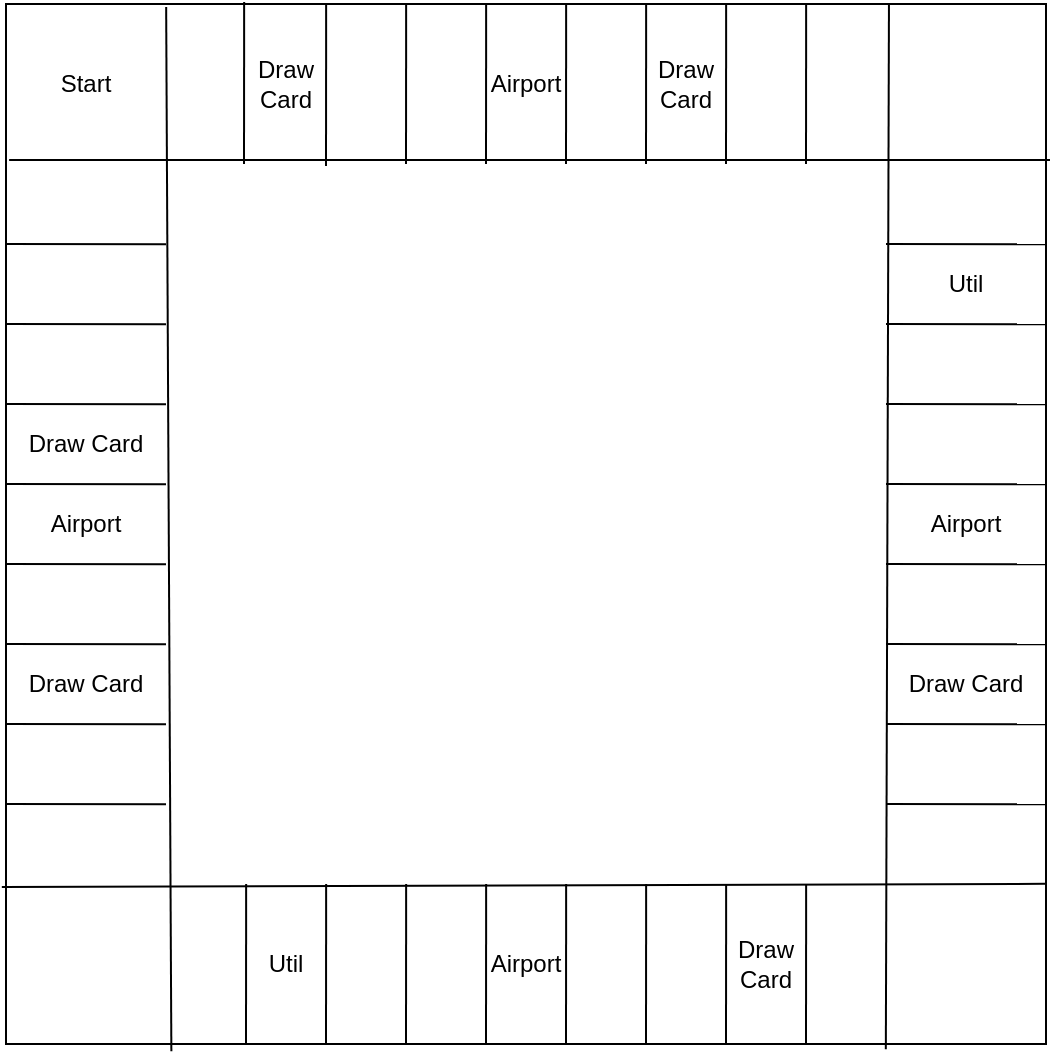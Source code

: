 <mxfile version="13.4.9" type="github">
  <diagram id="Xss0RzR-oct2uypztryY" name="Page-1">
    <mxGraphModel dx="868" dy="494" grid="1" gridSize="10" guides="1" tooltips="1" connect="1" arrows="1" fold="1" page="1" pageScale="1" pageWidth="827" pageHeight="1169" math="0" shadow="0">
      <root>
        <mxCell id="0" />
        <mxCell id="1" parent="0" />
        <mxCell id="b4HhWst4_7GAa5L8suoH-1" value="" style="rounded=0;whiteSpace=wrap;html=1;" vertex="1" parent="1">
          <mxGeometry x="120" y="80" width="520" height="520" as="geometry" />
        </mxCell>
        <mxCell id="b4HhWst4_7GAa5L8suoH-5" value="" style="endArrow=none;html=1;entryX=1;entryY=0.846;entryDx=0;entryDy=0;entryPerimeter=0;exitX=-0.004;exitY=0.849;exitDx=0;exitDy=0;exitPerimeter=0;" edge="1" parent="1" source="b4HhWst4_7GAa5L8suoH-1" target="b4HhWst4_7GAa5L8suoH-1">
          <mxGeometry width="50" height="50" relative="1" as="geometry">
            <mxPoint x="110" y="520" as="sourcePoint" />
            <mxPoint x="679" y="520" as="targetPoint" />
          </mxGeometry>
        </mxCell>
        <mxCell id="b4HhWst4_7GAa5L8suoH-8" value="" style="endArrow=none;html=1;entryX=0.154;entryY=0.003;entryDx=0;entryDy=0;entryPerimeter=0;exitX=0.159;exitY=1.007;exitDx=0;exitDy=0;exitPerimeter=0;" edge="1" parent="1" source="b4HhWst4_7GAa5L8suoH-1" target="b4HhWst4_7GAa5L8suoH-1">
          <mxGeometry width="50" height="50" relative="1" as="geometry">
            <mxPoint x="250" y="240" as="sourcePoint" />
            <mxPoint x="300" y="190" as="targetPoint" />
          </mxGeometry>
        </mxCell>
        <mxCell id="b4HhWst4_7GAa5L8suoH-9" value="" style="endArrow=none;html=1;entryX=0.003;entryY=0.15;entryDx=0;entryDy=0;entryPerimeter=0;" edge="1" parent="1" target="b4HhWst4_7GAa5L8suoH-1">
          <mxGeometry width="50" height="50" relative="1" as="geometry">
            <mxPoint x="642" y="158" as="sourcePoint" />
            <mxPoint x="510" y="290" as="targetPoint" />
          </mxGeometry>
        </mxCell>
        <mxCell id="b4HhWst4_7GAa5L8suoH-10" value="" style="endArrow=none;html=1;entryX=0.849;entryY=0;entryDx=0;entryDy=0;entryPerimeter=0;exitX=0.846;exitY=1.005;exitDx=0;exitDy=0;exitPerimeter=0;" edge="1" parent="1" source="b4HhWst4_7GAa5L8suoH-1" target="b4HhWst4_7GAa5L8suoH-1">
          <mxGeometry width="50" height="50" relative="1" as="geometry">
            <mxPoint x="460" y="340" as="sourcePoint" />
            <mxPoint x="510" y="290" as="targetPoint" />
          </mxGeometry>
        </mxCell>
        <mxCell id="b4HhWst4_7GAa5L8suoH-11" value="" style="endArrow=none;html=1;entryX=1;entryY=0.231;entryDx=0;entryDy=0;entryPerimeter=0;" edge="1" parent="1" target="b4HhWst4_7GAa5L8suoH-1">
          <mxGeometry width="50" height="50" relative="1" as="geometry">
            <mxPoint x="560" y="200" as="sourcePoint" />
            <mxPoint x="550" y="200" as="targetPoint" />
          </mxGeometry>
        </mxCell>
        <mxCell id="b4HhWst4_7GAa5L8suoH-13" value="" style="endArrow=none;html=1;entryX=1;entryY=0.231;entryDx=0;entryDy=0;entryPerimeter=0;" edge="1" parent="1">
          <mxGeometry width="50" height="50" relative="1" as="geometry">
            <mxPoint x="560" y="240" as="sourcePoint" />
            <mxPoint x="640" y="240.12" as="targetPoint" />
          </mxGeometry>
        </mxCell>
        <mxCell id="b4HhWst4_7GAa5L8suoH-14" value="" style="endArrow=none;html=1;entryX=1;entryY=0.231;entryDx=0;entryDy=0;entryPerimeter=0;" edge="1" parent="1">
          <mxGeometry width="50" height="50" relative="1" as="geometry">
            <mxPoint x="560" y="280" as="sourcePoint" />
            <mxPoint x="640" y="280.12" as="targetPoint" />
          </mxGeometry>
        </mxCell>
        <mxCell id="b4HhWst4_7GAa5L8suoH-15" value="" style="endArrow=none;html=1;entryX=1;entryY=0.231;entryDx=0;entryDy=0;entryPerimeter=0;" edge="1" parent="1">
          <mxGeometry width="50" height="50" relative="1" as="geometry">
            <mxPoint x="560" y="320" as="sourcePoint" />
            <mxPoint x="640" y="320.12" as="targetPoint" />
          </mxGeometry>
        </mxCell>
        <mxCell id="b4HhWst4_7GAa5L8suoH-16" value="" style="endArrow=none;html=1;entryX=1;entryY=0.231;entryDx=0;entryDy=0;entryPerimeter=0;" edge="1" parent="1">
          <mxGeometry width="50" height="50" relative="1" as="geometry">
            <mxPoint x="560" y="360" as="sourcePoint" />
            <mxPoint x="640" y="360.12" as="targetPoint" />
          </mxGeometry>
        </mxCell>
        <mxCell id="b4HhWst4_7GAa5L8suoH-17" value="" style="endArrow=none;html=1;entryX=1;entryY=0.231;entryDx=0;entryDy=0;entryPerimeter=0;" edge="1" parent="1">
          <mxGeometry width="50" height="50" relative="1" as="geometry">
            <mxPoint x="560" y="400" as="sourcePoint" />
            <mxPoint x="640" y="400.12" as="targetPoint" />
          </mxGeometry>
        </mxCell>
        <mxCell id="b4HhWst4_7GAa5L8suoH-18" value="" style="endArrow=none;html=1;entryX=1;entryY=0.231;entryDx=0;entryDy=0;entryPerimeter=0;" edge="1" parent="1">
          <mxGeometry width="50" height="50" relative="1" as="geometry">
            <mxPoint x="560" y="440" as="sourcePoint" />
            <mxPoint x="640" y="440.12" as="targetPoint" />
          </mxGeometry>
        </mxCell>
        <mxCell id="b4HhWst4_7GAa5L8suoH-19" value="" style="endArrow=none;html=1;entryX=1;entryY=0.231;entryDx=0;entryDy=0;entryPerimeter=0;" edge="1" parent="1">
          <mxGeometry width="50" height="50" relative="1" as="geometry">
            <mxPoint x="560" y="480" as="sourcePoint" />
            <mxPoint x="640" y="480.12" as="targetPoint" />
          </mxGeometry>
        </mxCell>
        <mxCell id="b4HhWst4_7GAa5L8suoH-20" value="" style="endArrow=none;html=1;entryX=1;entryY=0.231;entryDx=0;entryDy=0;entryPerimeter=0;" edge="1" parent="1">
          <mxGeometry width="50" height="50" relative="1" as="geometry">
            <mxPoint x="120" y="200" as="sourcePoint" />
            <mxPoint x="200" y="200.12" as="targetPoint" />
          </mxGeometry>
        </mxCell>
        <mxCell id="b4HhWst4_7GAa5L8suoH-21" value="" style="endArrow=none;html=1;entryX=1;entryY=0.231;entryDx=0;entryDy=0;entryPerimeter=0;" edge="1" parent="1">
          <mxGeometry width="50" height="50" relative="1" as="geometry">
            <mxPoint x="120" y="240" as="sourcePoint" />
            <mxPoint x="200" y="240.12" as="targetPoint" />
          </mxGeometry>
        </mxCell>
        <mxCell id="b4HhWst4_7GAa5L8suoH-22" value="" style="endArrow=none;html=1;entryX=1;entryY=0.231;entryDx=0;entryDy=0;entryPerimeter=0;" edge="1" parent="1">
          <mxGeometry width="50" height="50" relative="1" as="geometry">
            <mxPoint x="120" y="280" as="sourcePoint" />
            <mxPoint x="200" y="280.12" as="targetPoint" />
          </mxGeometry>
        </mxCell>
        <mxCell id="b4HhWst4_7GAa5L8suoH-23" value="" style="endArrow=none;html=1;entryX=1;entryY=0.231;entryDx=0;entryDy=0;entryPerimeter=0;" edge="1" parent="1">
          <mxGeometry width="50" height="50" relative="1" as="geometry">
            <mxPoint x="120" y="320" as="sourcePoint" />
            <mxPoint x="200" y="320.12" as="targetPoint" />
          </mxGeometry>
        </mxCell>
        <mxCell id="b4HhWst4_7GAa5L8suoH-24" value="" style="endArrow=none;html=1;entryX=1;entryY=0.231;entryDx=0;entryDy=0;entryPerimeter=0;" edge="1" parent="1">
          <mxGeometry width="50" height="50" relative="1" as="geometry">
            <mxPoint x="120" y="360" as="sourcePoint" />
            <mxPoint x="200" y="360.12" as="targetPoint" />
          </mxGeometry>
        </mxCell>
        <mxCell id="b4HhWst4_7GAa5L8suoH-25" value="" style="endArrow=none;html=1;entryX=1;entryY=0.231;entryDx=0;entryDy=0;entryPerimeter=0;" edge="1" parent="1">
          <mxGeometry width="50" height="50" relative="1" as="geometry">
            <mxPoint x="120" y="400" as="sourcePoint" />
            <mxPoint x="200" y="400.12" as="targetPoint" />
          </mxGeometry>
        </mxCell>
        <mxCell id="b4HhWst4_7GAa5L8suoH-26" value="" style="endArrow=none;html=1;entryX=1;entryY=0.231;entryDx=0;entryDy=0;entryPerimeter=0;" edge="1" parent="1">
          <mxGeometry width="50" height="50" relative="1" as="geometry">
            <mxPoint x="120" y="440" as="sourcePoint" />
            <mxPoint x="200" y="440.12" as="targetPoint" />
          </mxGeometry>
        </mxCell>
        <mxCell id="b4HhWst4_7GAa5L8suoH-27" value="" style="endArrow=none;html=1;entryX=1;entryY=0.231;entryDx=0;entryDy=0;entryPerimeter=0;" edge="1" parent="1">
          <mxGeometry width="50" height="50" relative="1" as="geometry">
            <mxPoint x="120" y="480" as="sourcePoint" />
            <mxPoint x="200" y="480.12" as="targetPoint" />
          </mxGeometry>
        </mxCell>
        <mxCell id="b4HhWst4_7GAa5L8suoH-28" value="" style="endArrow=none;html=1;entryX=0.229;entryY=-0.002;entryDx=0;entryDy=0;entryPerimeter=0;" edge="1" parent="1" target="b4HhWst4_7GAa5L8suoH-1">
          <mxGeometry width="50" height="50" relative="1" as="geometry">
            <mxPoint x="239" y="160" as="sourcePoint" />
            <mxPoint x="270" y="110" as="targetPoint" />
          </mxGeometry>
        </mxCell>
        <mxCell id="b4HhWst4_7GAa5L8suoH-29" value="" style="endArrow=none;html=1;entryX=0.229;entryY=-0.002;entryDx=0;entryDy=0;entryPerimeter=0;" edge="1" parent="1">
          <mxGeometry width="50" height="50" relative="1" as="geometry">
            <mxPoint x="280" y="161.04" as="sourcePoint" />
            <mxPoint x="280.08" y="80.0" as="targetPoint" />
          </mxGeometry>
        </mxCell>
        <mxCell id="b4HhWst4_7GAa5L8suoH-30" value="" style="endArrow=none;html=1;entryX=0.229;entryY=-0.002;entryDx=0;entryDy=0;entryPerimeter=0;" edge="1" parent="1">
          <mxGeometry width="50" height="50" relative="1" as="geometry">
            <mxPoint x="320" y="160" as="sourcePoint" />
            <mxPoint x="320.08" y="80" as="targetPoint" />
          </mxGeometry>
        </mxCell>
        <mxCell id="b4HhWst4_7GAa5L8suoH-32" value="" style="endArrow=none;html=1;entryX=0.229;entryY=-0.002;entryDx=0;entryDy=0;entryPerimeter=0;" edge="1" parent="1">
          <mxGeometry width="50" height="50" relative="1" as="geometry">
            <mxPoint x="360" y="160" as="sourcePoint" />
            <mxPoint x="360.08" y="80" as="targetPoint" />
          </mxGeometry>
        </mxCell>
        <mxCell id="b4HhWst4_7GAa5L8suoH-33" value="" style="endArrow=none;html=1;entryX=0.229;entryY=-0.002;entryDx=0;entryDy=0;entryPerimeter=0;" edge="1" parent="1">
          <mxGeometry width="50" height="50" relative="1" as="geometry">
            <mxPoint x="400" y="160" as="sourcePoint" />
            <mxPoint x="400.08" y="80" as="targetPoint" />
          </mxGeometry>
        </mxCell>
        <mxCell id="b4HhWst4_7GAa5L8suoH-34" value="" style="endArrow=none;html=1;entryX=0.229;entryY=-0.002;entryDx=0;entryDy=0;entryPerimeter=0;" edge="1" parent="1">
          <mxGeometry width="50" height="50" relative="1" as="geometry">
            <mxPoint x="440" y="160" as="sourcePoint" />
            <mxPoint x="440.08" y="80" as="targetPoint" />
          </mxGeometry>
        </mxCell>
        <mxCell id="b4HhWst4_7GAa5L8suoH-35" value="" style="endArrow=none;html=1;entryX=0.229;entryY=-0.002;entryDx=0;entryDy=0;entryPerimeter=0;" edge="1" parent="1">
          <mxGeometry width="50" height="50" relative="1" as="geometry">
            <mxPoint x="480" y="160" as="sourcePoint" />
            <mxPoint x="480.08" y="80" as="targetPoint" />
          </mxGeometry>
        </mxCell>
        <mxCell id="b4HhWst4_7GAa5L8suoH-36" value="" style="endArrow=none;html=1;entryX=0.229;entryY=-0.002;entryDx=0;entryDy=0;entryPerimeter=0;" edge="1" parent="1">
          <mxGeometry width="50" height="50" relative="1" as="geometry">
            <mxPoint x="520" y="160" as="sourcePoint" />
            <mxPoint x="520.08" y="80" as="targetPoint" />
          </mxGeometry>
        </mxCell>
        <mxCell id="b4HhWst4_7GAa5L8suoH-37" value="" style="endArrow=none;html=1;entryX=0.229;entryY=-0.002;entryDx=0;entryDy=0;entryPerimeter=0;" edge="1" parent="1">
          <mxGeometry width="50" height="50" relative="1" as="geometry">
            <mxPoint x="240" y="600" as="sourcePoint" />
            <mxPoint x="240.08" y="520" as="targetPoint" />
          </mxGeometry>
        </mxCell>
        <mxCell id="b4HhWst4_7GAa5L8suoH-38" value="" style="endArrow=none;html=1;entryX=0.229;entryY=-0.002;entryDx=0;entryDy=0;entryPerimeter=0;" edge="1" parent="1">
          <mxGeometry width="50" height="50" relative="1" as="geometry">
            <mxPoint x="280" y="600" as="sourcePoint" />
            <mxPoint x="280.08" y="520" as="targetPoint" />
          </mxGeometry>
        </mxCell>
        <mxCell id="b4HhWst4_7GAa5L8suoH-39" value="" style="endArrow=none;html=1;entryX=0.229;entryY=-0.002;entryDx=0;entryDy=0;entryPerimeter=0;" edge="1" parent="1">
          <mxGeometry width="50" height="50" relative="1" as="geometry">
            <mxPoint x="320" y="600" as="sourcePoint" />
            <mxPoint x="320.08" y="520" as="targetPoint" />
          </mxGeometry>
        </mxCell>
        <mxCell id="b4HhWst4_7GAa5L8suoH-40" value="" style="endArrow=none;html=1;entryX=0.229;entryY=-0.002;entryDx=0;entryDy=0;entryPerimeter=0;" edge="1" parent="1">
          <mxGeometry width="50" height="50" relative="1" as="geometry">
            <mxPoint x="360" y="600" as="sourcePoint" />
            <mxPoint x="360.08" y="520" as="targetPoint" />
          </mxGeometry>
        </mxCell>
        <mxCell id="b4HhWst4_7GAa5L8suoH-41" value="" style="endArrow=none;html=1;entryX=0.229;entryY=-0.002;entryDx=0;entryDy=0;entryPerimeter=0;" edge="1" parent="1">
          <mxGeometry width="50" height="50" relative="1" as="geometry">
            <mxPoint x="400" y="600" as="sourcePoint" />
            <mxPoint x="400.08" y="520" as="targetPoint" />
          </mxGeometry>
        </mxCell>
        <mxCell id="b4HhWst4_7GAa5L8suoH-42" value="" style="endArrow=none;html=1;entryX=0.229;entryY=-0.002;entryDx=0;entryDy=0;entryPerimeter=0;" edge="1" parent="1">
          <mxGeometry width="50" height="50" relative="1" as="geometry">
            <mxPoint x="440" y="600" as="sourcePoint" />
            <mxPoint x="440.08" y="520" as="targetPoint" />
          </mxGeometry>
        </mxCell>
        <mxCell id="b4HhWst4_7GAa5L8suoH-43" value="" style="endArrow=none;html=1;entryX=0.229;entryY=-0.002;entryDx=0;entryDy=0;entryPerimeter=0;" edge="1" parent="1">
          <mxGeometry width="50" height="50" relative="1" as="geometry">
            <mxPoint x="480" y="600" as="sourcePoint" />
            <mxPoint x="480.08" y="520" as="targetPoint" />
          </mxGeometry>
        </mxCell>
        <mxCell id="b4HhWst4_7GAa5L8suoH-44" value="" style="endArrow=none;html=1;entryX=0.229;entryY=-0.002;entryDx=0;entryDy=0;entryPerimeter=0;" edge="1" parent="1">
          <mxGeometry width="50" height="50" relative="1" as="geometry">
            <mxPoint x="520" y="600" as="sourcePoint" />
            <mxPoint x="520.08" y="520" as="targetPoint" />
          </mxGeometry>
        </mxCell>
        <mxCell id="b4HhWst4_7GAa5L8suoH-45" value="Start" style="text;html=1;strokeColor=none;fillColor=none;align=center;verticalAlign=middle;whiteSpace=wrap;rounded=0;" vertex="1" parent="1">
          <mxGeometry x="120" y="80" width="80" height="80" as="geometry" />
        </mxCell>
        <mxCell id="b4HhWst4_7GAa5L8suoH-46" value="Airport" style="text;html=1;strokeColor=none;fillColor=none;align=center;verticalAlign=middle;whiteSpace=wrap;rounded=0;" vertex="1" parent="1">
          <mxGeometry x="360" y="80" width="40" height="80" as="geometry" />
        </mxCell>
        <mxCell id="b4HhWst4_7GAa5L8suoH-47" value="Airport" style="text;html=1;strokeColor=none;fillColor=none;align=center;verticalAlign=middle;whiteSpace=wrap;rounded=0;" vertex="1" parent="1">
          <mxGeometry x="560" y="320" width="80" height="40" as="geometry" />
        </mxCell>
        <mxCell id="b4HhWst4_7GAa5L8suoH-48" value="Airport" style="text;html=1;strokeColor=none;fillColor=none;align=center;verticalAlign=middle;whiteSpace=wrap;rounded=0;" vertex="1" parent="1">
          <mxGeometry x="360" y="520" width="40" height="80" as="geometry" />
        </mxCell>
        <mxCell id="b4HhWst4_7GAa5L8suoH-49" value="Airport" style="text;html=1;strokeColor=none;fillColor=none;align=center;verticalAlign=middle;whiteSpace=wrap;rounded=0;" vertex="1" parent="1">
          <mxGeometry x="120" y="320" width="80" height="40" as="geometry" />
        </mxCell>
        <mxCell id="b4HhWst4_7GAa5L8suoH-50" value="Util" style="text;html=1;strokeColor=none;fillColor=none;align=center;verticalAlign=middle;whiteSpace=wrap;rounded=0;" vertex="1" parent="1">
          <mxGeometry x="560" y="200" width="80" height="40" as="geometry" />
        </mxCell>
        <mxCell id="b4HhWst4_7GAa5L8suoH-51" value="Util" style="text;html=1;strokeColor=none;fillColor=none;align=center;verticalAlign=middle;whiteSpace=wrap;rounded=0;" vertex="1" parent="1">
          <mxGeometry x="240" y="520" width="40" height="80" as="geometry" />
        </mxCell>
        <mxCell id="b4HhWst4_7GAa5L8suoH-52" value="Draw Card&lt;span style=&quot;color: rgba(0 , 0 , 0 , 0) ; font-family: monospace ; font-size: 0px&quot;&gt;%3CmxGraphModel%3E%3Croot%3E%3CmxCell%20id%3D%220%22%2F%3E%3CmxCell%20id%3D%221%22%20parent%3D%220%22%2F%3E%3CmxCell%20id%3D%222%22%20value%3D%22Util%22%20style%3D%22text%3Bhtml%3D1%3BstrokeColor%3Dnone%3BfillColor%3Dnone%3Balign%3Dcenter%3BverticalAlign%3Dmiddle%3BwhiteSpace%3Dwrap%3Brounded%3D0%3B%22%20vertex%3D%221%22%20parent%3D%221%22%3E%3CmxGeometry%20x%3D%22240%22%20y%3D%22520%22%20width%3D%2240%22%20height%3D%2280%22%20as%3D%22geometry%22%2F%3E%3C%2FmxCell%3E%3C%2Froot%3E%3C%2FmxGraphModel%3E&lt;/span&gt;&lt;span style=&quot;color: rgba(0 , 0 , 0 , 0) ; font-family: monospace ; font-size: 0px&quot;&gt;%3CmxGraphModel%3E%3Croot%3E%3CmxCell%20id%3D%220%22%2F%3E%3CmxCell%20id%3D%221%22%20parent%3D%220%22%2F%3E%3CmxCell%20id%3D%222%22%20value%3D%22Util%22%20style%3D%22text%3Bhtml%3D1%3BstrokeColor%3Dnone%3BfillColor%3Dnone%3Balign%3Dcenter%3BverticalAlign%3Dmiddle%3BwhiteSpace%3Dwrap%3Brounded%3D0%3B%22%20vertex%3D%221%22%20parent%3D%221%22%3E%3CmxGeometry%20x%3D%22240%22%20y%3D%22520%22%20width%3D%2240%22%20height%3D%2280%22%20as%3D%22geometry%22%2F%3E%3C%2FmxCell%3E%3C%2Froot%3E%3C%2FmxGraphModel%3E&lt;/span&gt;" style="text;html=1;strokeColor=none;fillColor=none;align=center;verticalAlign=middle;whiteSpace=wrap;rounded=0;" vertex="1" parent="1">
          <mxGeometry x="240" y="80" width="40" height="80" as="geometry" />
        </mxCell>
        <mxCell id="b4HhWst4_7GAa5L8suoH-53" value="Draw Card&lt;span style=&quot;color: rgba(0 , 0 , 0 , 0) ; font-family: monospace ; font-size: 0px&quot;&gt;%3CmxGraphModel%3E%3Croot%3E%3CmxCell%20id%3D%220%22%2F%3E%3CmxCell%20id%3D%221%22%20parent%3D%220%22%2F%3E%3CmxCell%20id%3D%222%22%20value%3D%22Util%22%20style%3D%22text%3Bhtml%3D1%3BstrokeColor%3Dnone%3BfillColor%3Dnone%3Balign%3Dcenter%3BverticalAlign%3Dmiddle%3BwhiteSpace%3Dwrap%3Brounded%3D0%3B%22%20vertex%3D%221%22%20parent%3D%221%22%3E%3CmxGeometry%20x%3D%22240%22%20y%3D%22520%22%20width%3D%2240%22%20height%3D%2280%22%20as%3D%22geometry%22%2F%3E%3C%2FmxCell%3E%3C%2Froot%3E%3C%2FmxGraphModel%3E&lt;/span&gt;&lt;span style=&quot;color: rgba(0 , 0 , 0 , 0) ; font-family: monospace ; font-size: 0px&quot;&gt;%3CmxGraphModel%3E%3Croot%3E%3CmxCell%20id%3D%220%22%2F%3E%3CmxCell%20id%3D%221%22%20parent%3D%220%22%2F%3E%3CmxCell%20id%3D%222%22%20value%3D%22Util%22%20style%3D%22text%3Bhtml%3D1%3BstrokeColor%3Dnone%3BfillColor%3Dnone%3Balign%3Dcenter%3BverticalAlign%3Dmiddle%3BwhiteSpace%3Dwrap%3Brounded%3D0%3B%22%20vertex%3D%221%22%20parent%3D%221%22%3E%3CmxGeometry%20x%3D%22240%22%20y%3D%22520%22%20width%3D%2240%22%20height%3D%2280%22%20as%3D%22geometry%22%2F%3E%3C%2FmxCell%3E%3C%2Froot%3E%3C%2FmxGraphModel%3E&lt;/span&gt;" style="text;html=1;strokeColor=none;fillColor=none;align=center;verticalAlign=middle;whiteSpace=wrap;rounded=0;" vertex="1" parent="1">
          <mxGeometry x="440" y="80" width="40" height="80" as="geometry" />
        </mxCell>
        <mxCell id="b4HhWst4_7GAa5L8suoH-54" value="Draw Card" style="text;html=1;strokeColor=none;fillColor=none;align=center;verticalAlign=middle;whiteSpace=wrap;rounded=0;" vertex="1" parent="1">
          <mxGeometry x="560" y="400" width="80" height="40" as="geometry" />
        </mxCell>
        <mxCell id="b4HhWst4_7GAa5L8suoH-55" value="Draw Card&lt;span style=&quot;color: rgba(0 , 0 , 0 , 0) ; font-family: monospace ; font-size: 0px&quot;&gt;%3CmxGraphModel%3E%3Croot%3E%3CmxCell%20id%3D%220%22%2F%3E%3CmxCell%20id%3D%221%22%20parent%3D%220%22%2F%3E%3CmxCell%20id%3D%222%22%20value%3D%22Util%22%20style%3D%22text%3Bhtml%3D1%3BstrokeColor%3Dnone%3BfillColor%3Dnone%3Balign%3Dcenter%3BverticalAlign%3Dmiddle%3BwhiteSpace%3Dwrap%3Brounded%3D0%3B%22%20vertex%3D%221%22%20parent%3D%221%22%3E%3CmxGeometry%20x%3D%22240%22%20y%3D%22520%22%20width%3D%2240%22%20height%3D%2280%22%20as%3D%22geometry%22%2F%3E%3C%2FmxCell%3E%3C%2Froot%3E%3C%2FmxGraphModel%3E&lt;/span&gt;&lt;span style=&quot;color: rgba(0 , 0 , 0 , 0) ; font-family: monospace ; font-size: 0px&quot;&gt;%3CmxGraphModel%3E%3Croot%3E%3CmxCell%20id%3D%220%22%2F%3E%3CmxCell%20id%3D%221%22%20parent%3D%220%22%2F%3E%3CmxCell%20id%3D%222%22%20value%3D%22Util%22%20style%3D%22text%3Bhtml%3D1%3BstrokeColor%3Dnone%3BfillColor%3Dnone%3Balign%3Dcenter%3BverticalAlign%3Dmiddle%3BwhiteSpace%3Dwrap%3Brounded%3D0%3B%22%20vertex%3D%221%22%20parent%3D%221%22%3E%3CmxGeometry%20x%3D%22240%22%20y%3D%22520%22%20width%3D%2240%22%20height%3D%2280%22%20as%3D%22geometry%22%2F%3E%3C%2FmxCell%3E%3C%2Froot%3E%3C%2FmxGraphModel%3E&lt;/span&gt;" style="text;html=1;strokeColor=none;fillColor=none;align=center;verticalAlign=middle;whiteSpace=wrap;rounded=0;" vertex="1" parent="1">
          <mxGeometry x="480" y="520" width="40" height="80" as="geometry" />
        </mxCell>
        <mxCell id="b4HhWst4_7GAa5L8suoH-56" value="Draw Card" style="text;html=1;strokeColor=none;fillColor=none;align=center;verticalAlign=middle;whiteSpace=wrap;rounded=0;" vertex="1" parent="1">
          <mxGeometry x="120" y="400" width="80" height="40" as="geometry" />
        </mxCell>
        <mxCell id="b4HhWst4_7GAa5L8suoH-57" value="Draw Card" style="text;html=1;strokeColor=none;fillColor=none;align=center;verticalAlign=middle;whiteSpace=wrap;rounded=0;" vertex="1" parent="1">
          <mxGeometry x="120" y="280" width="80" height="40" as="geometry" />
        </mxCell>
      </root>
    </mxGraphModel>
  </diagram>
</mxfile>
